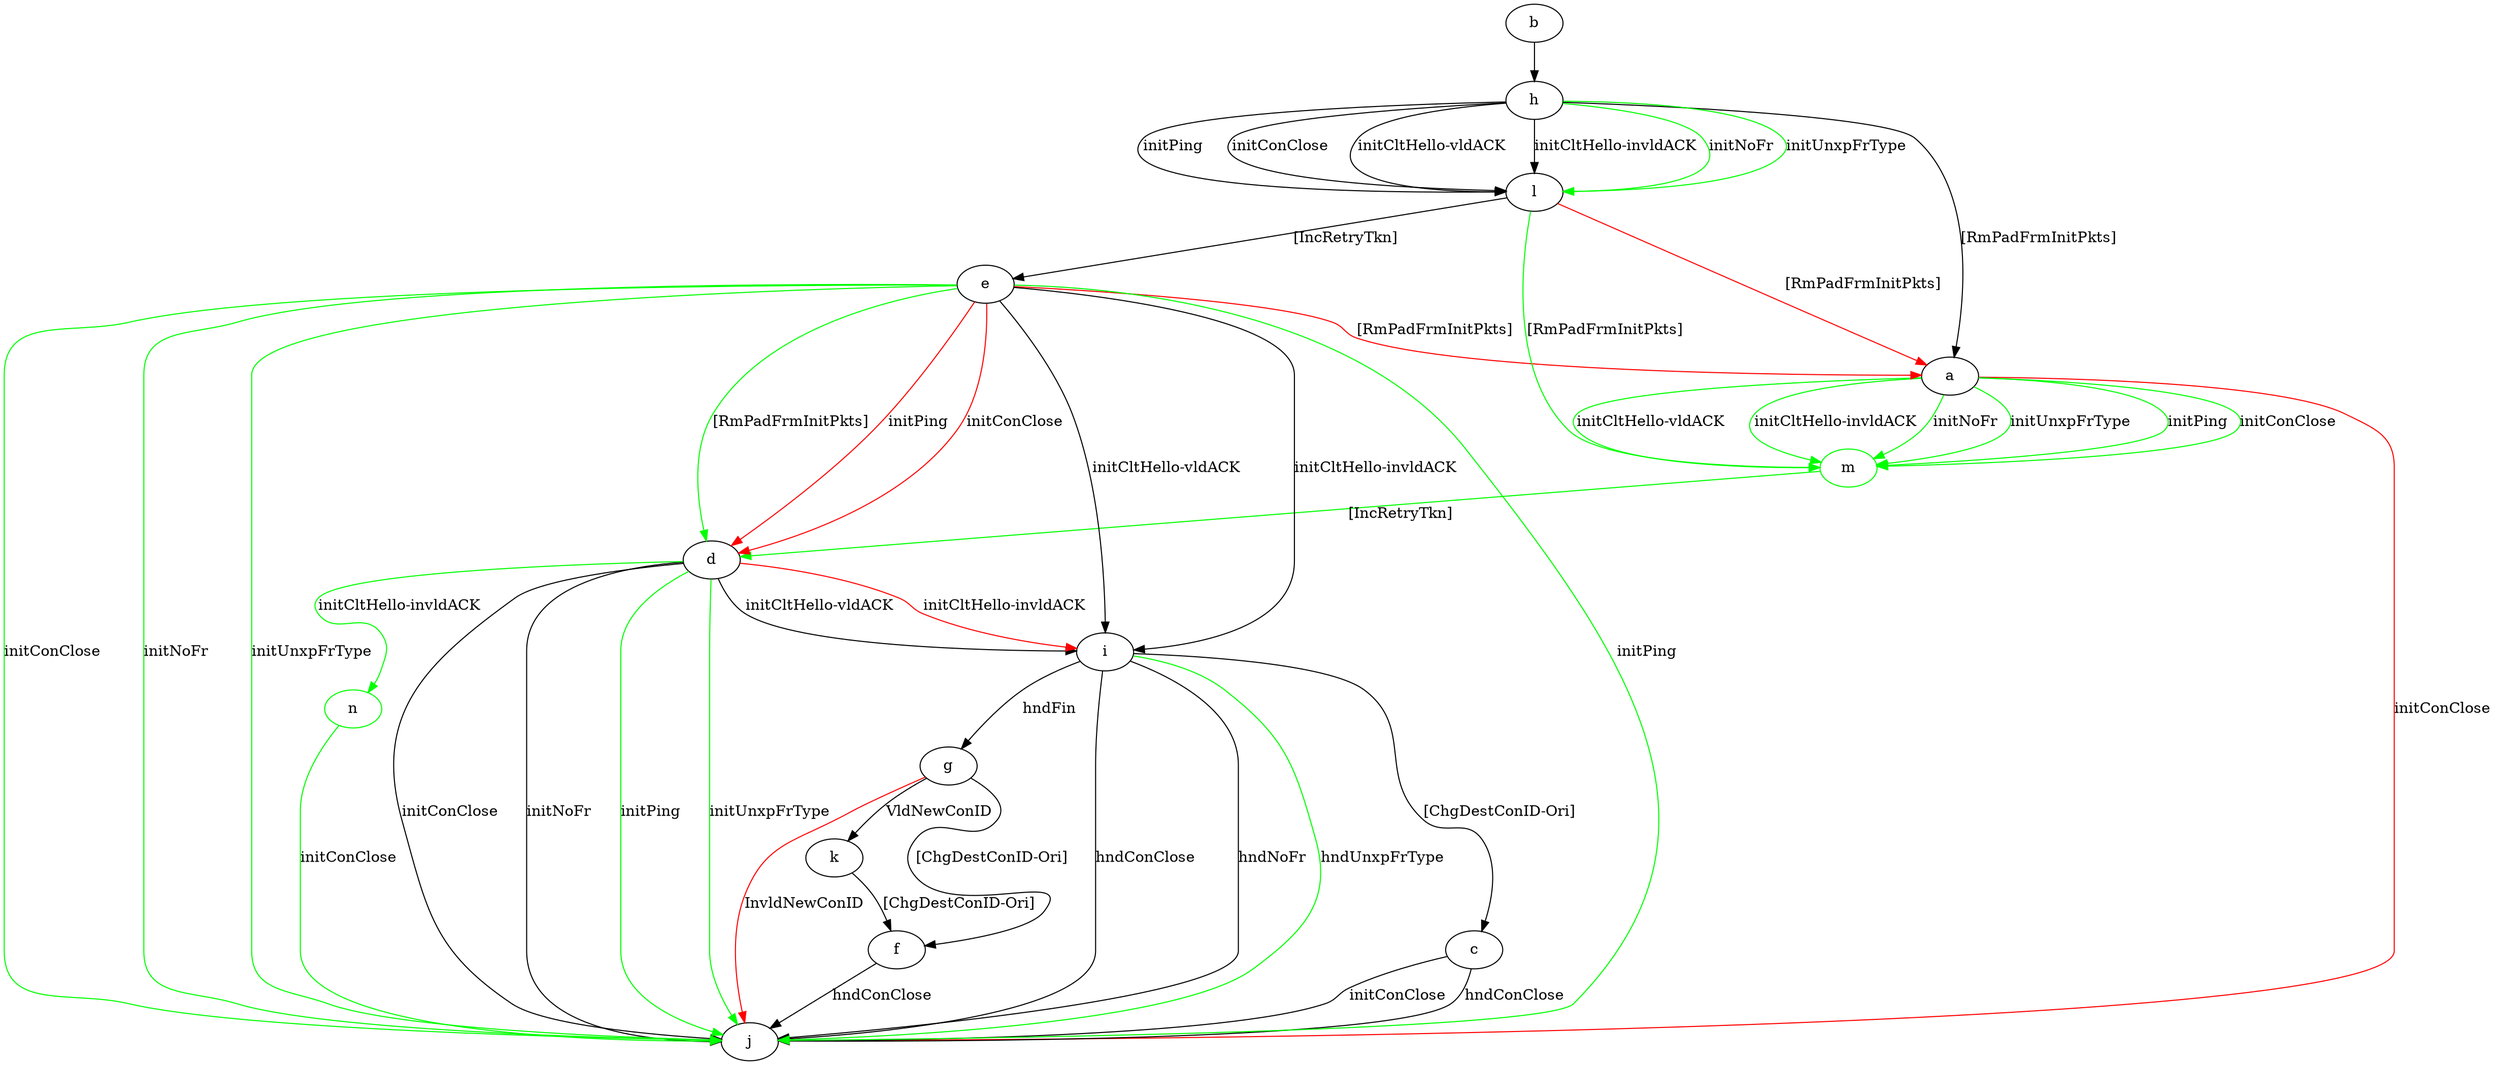 digraph "" {
	a -> j	[key=0,
		color=red,
		label="initConClose "];
	m	[color=green];
	a -> m	[key=0,
		color=green,
		label="initPing "];
	a -> m	[key=1,
		color=green,
		label="initConClose "];
	a -> m	[key=2,
		color=green,
		label="initCltHello-vldACK "];
	a -> m	[key=3,
		color=green,
		label="initCltHello-invldACK "];
	a -> m	[key=4,
		color=green,
		label="initNoFr "];
	a -> m	[key=5,
		color=green,
		label="initUnxpFrType "];
	b -> h	[key=0];
	c -> j	[key=0,
		label="initConClose "];
	c -> j	[key=1,
		label="hndConClose "];
	d -> i	[key=0,
		label="initCltHello-vldACK "];
	d -> i	[key=1,
		color=red,
		label="initCltHello-invldACK "];
	d -> j	[key=0,
		label="initConClose "];
	d -> j	[key=1,
		label="initNoFr "];
	d -> j	[key=2,
		color=green,
		label="initPing "];
	d -> j	[key=3,
		color=green,
		label="initUnxpFrType "];
	n	[color=green];
	d -> n	[key=0,
		color=green,
		label="initCltHello-invldACK "];
	e -> a	[key=0,
		color=red,
		label="[RmPadFrmInitPkts] "];
	e -> d	[key=0,
		color=green,
		label="[RmPadFrmInitPkts] "];
	e -> d	[key=1,
		color=red,
		label="initPing "];
	e -> d	[key=2,
		color=red,
		label="initConClose "];
	e -> i	[key=0,
		label="initCltHello-vldACK "];
	e -> i	[key=1,
		label="initCltHello-invldACK "];
	e -> j	[key=0,
		color=green,
		label="initPing "];
	e -> j	[key=1,
		color=green,
		label="initConClose "];
	e -> j	[key=2,
		color=green,
		label="initNoFr "];
	e -> j	[key=3,
		color=green,
		label="initUnxpFrType "];
	f -> j	[key=0,
		label="hndConClose "];
	g -> f	[key=0,
		label="[ChgDestConID-Ori] "];
	g -> j	[key=0,
		color=red,
		label="InvldNewConID "];
	g -> k	[key=0,
		label="VldNewConID "];
	h -> a	[key=0,
		label="[RmPadFrmInitPkts] "];
	h -> l	[key=0,
		label="initPing "];
	h -> l	[key=1,
		label="initConClose "];
	h -> l	[key=2,
		label="initCltHello-vldACK "];
	h -> l	[key=3,
		label="initCltHello-invldACK "];
	h -> l	[key=4,
		color=green,
		label="initNoFr "];
	h -> l	[key=5,
		color=green,
		label="initUnxpFrType "];
	i -> c	[key=0,
		label="[ChgDestConID-Ori] "];
	i -> g	[key=0,
		label="hndFin "];
	i -> j	[key=0,
		label="hndConClose "];
	i -> j	[key=1,
		label="hndNoFr "];
	i -> j	[key=2,
		color=green,
		label="hndUnxpFrType "];
	k -> f	[key=0,
		label="[ChgDestConID-Ori] "];
	l -> a	[key=0,
		color=red,
		label="[RmPadFrmInitPkts] "];
	l -> e	[key=0,
		label="[IncRetryTkn] "];
	l -> m	[key=0,
		color=green,
		label="[RmPadFrmInitPkts] "];
	m -> d	[key=0,
		color=green,
		label="[IncRetryTkn] "];
	n -> j	[key=0,
		color=green,
		label="initConClose "];
}
